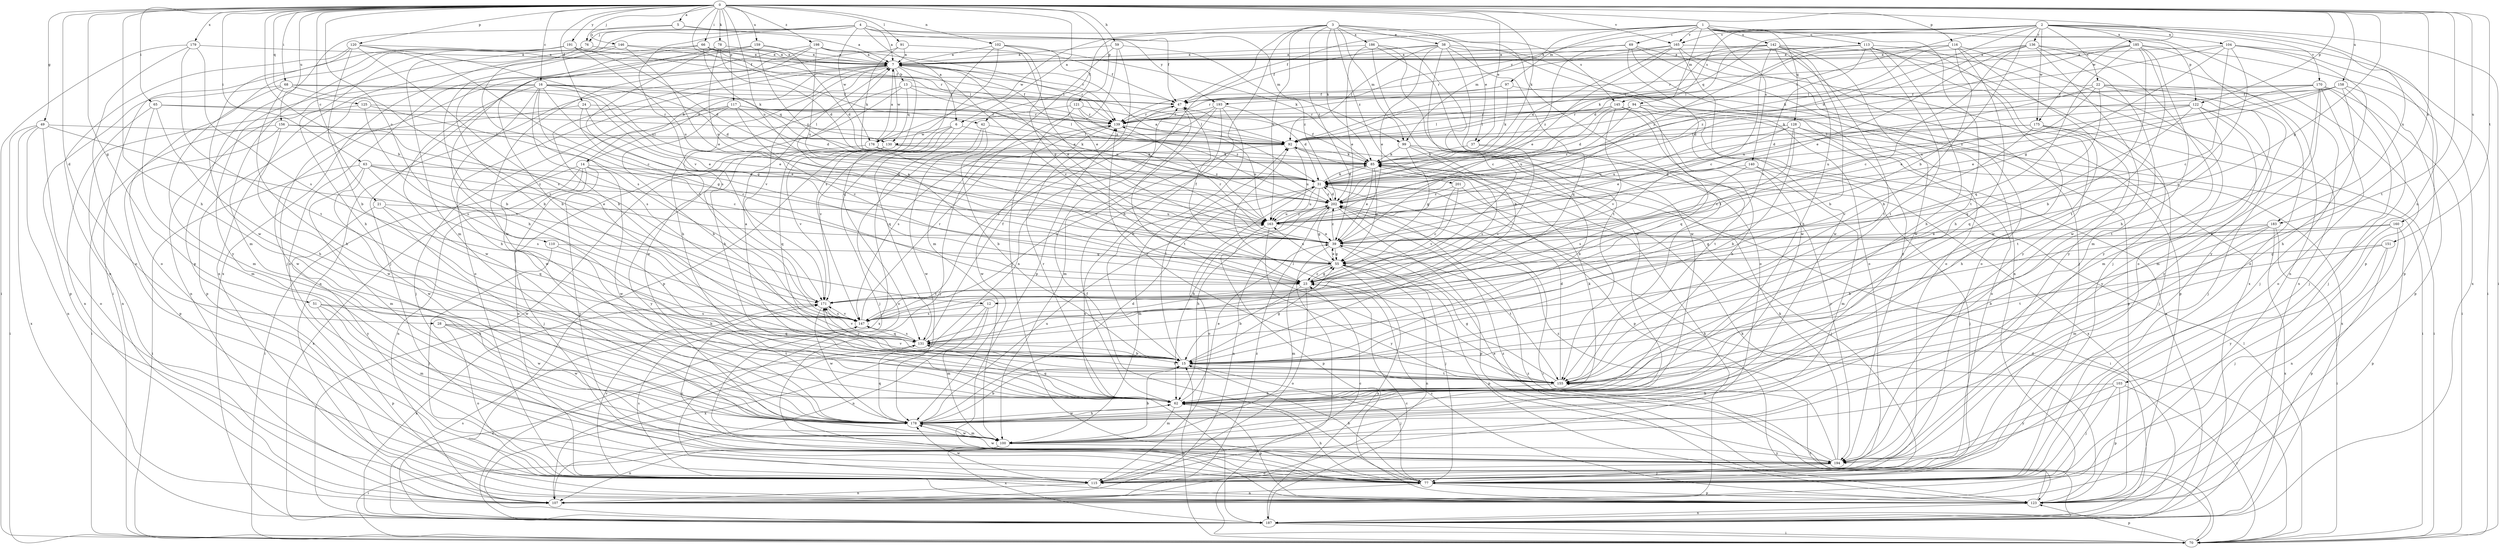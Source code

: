 strict digraph  {
0;
1;
2;
3;
4;
5;
6;
7;
12;
13;
14;
15;
16;
21;
22;
23;
24;
28;
31;
37;
38;
39;
42;
47;
49;
51;
55;
59;
62;
63;
65;
66;
68;
69;
70;
76;
77;
78;
85;
91;
92;
94;
97;
99;
100;
102;
103;
104;
107;
110;
113;
115;
116;
117;
120;
121;
122;
123;
125;
128;
130;
131;
136;
139;
140;
142;
145;
146;
147;
151;
155;
156;
158;
159;
160;
163;
165;
170;
171;
175;
176;
178;
179;
183;
185;
186;
187;
191;
193;
194;
198;
201;
202;
0 -> 5  [label=a];
0 -> 6  [label=a];
0 -> 12  [label=b];
0 -> 16  [label=c];
0 -> 21  [label=c];
0 -> 24  [label=d];
0 -> 28  [label=d];
0 -> 37  [label=e];
0 -> 42  [label=f];
0 -> 49  [label=g];
0 -> 51  [label=g];
0 -> 55  [label=g];
0 -> 59  [label=h];
0 -> 62  [label=h];
0 -> 63  [label=i];
0 -> 65  [label=i];
0 -> 66  [label=i];
0 -> 68  [label=i];
0 -> 76  [label=j];
0 -> 78  [label=k];
0 -> 85  [label=k];
0 -> 91  [label=l];
0 -> 102  [label=n];
0 -> 110  [label=o];
0 -> 116  [label=p];
0 -> 117  [label=p];
0 -> 120  [label=p];
0 -> 121  [label=p];
0 -> 122  [label=p];
0 -> 125  [label=q];
0 -> 151  [label=t];
0 -> 155  [label=t];
0 -> 156  [label=u];
0 -> 158  [label=u];
0 -> 159  [label=u];
0 -> 160  [label=u];
0 -> 163  [label=u];
0 -> 165  [label=v];
0 -> 175  [label=w];
0 -> 179  [label=x];
0 -> 183  [label=x];
0 -> 191  [label=y];
0 -> 198  [label=z];
1 -> 42  [label=f];
1 -> 47  [label=f];
1 -> 69  [label=i];
1 -> 94  [label=m];
1 -> 97  [label=m];
1 -> 99  [label=m];
1 -> 113  [label=o];
1 -> 122  [label=p];
1 -> 123  [label=p];
1 -> 128  [label=q];
1 -> 140  [label=s];
1 -> 142  [label=s];
1 -> 155  [label=t];
1 -> 165  [label=v];
2 -> 12  [label=b];
2 -> 22  [label=c];
2 -> 31  [label=d];
2 -> 70  [label=i];
2 -> 92  [label=l];
2 -> 103  [label=n];
2 -> 104  [label=n];
2 -> 130  [label=q];
2 -> 136  [label=r];
2 -> 145  [label=s];
2 -> 165  [label=v];
2 -> 170  [label=v];
2 -> 175  [label=w];
2 -> 183  [label=x];
2 -> 185  [label=x];
2 -> 193  [label=y];
3 -> 37  [label=e];
3 -> 38  [label=e];
3 -> 62  [label=h];
3 -> 85  [label=k];
3 -> 99  [label=m];
3 -> 107  [label=n];
3 -> 155  [label=t];
3 -> 163  [label=u];
3 -> 176  [label=w];
3 -> 186  [label=x];
3 -> 201  [label=z];
3 -> 202  [label=z];
4 -> 6  [label=a];
4 -> 7  [label=a];
4 -> 47  [label=f];
4 -> 76  [label=j];
4 -> 99  [label=m];
4 -> 100  [label=m];
4 -> 145  [label=s];
4 -> 171  [label=v];
4 -> 176  [label=w];
4 -> 187  [label=x];
5 -> 7  [label=a];
5 -> 123  [label=p];
5 -> 146  [label=s];
5 -> 193  [label=y];
6 -> 77  [label=j];
6 -> 85  [label=k];
6 -> 171  [label=v];
6 -> 176  [label=w];
6 -> 187  [label=x];
7 -> 13  [label=b];
7 -> 14  [label=b];
7 -> 23  [label=c];
7 -> 39  [label=e];
7 -> 62  [label=h];
7 -> 107  [label=n];
7 -> 115  [label=o];
7 -> 123  [label=p];
7 -> 139  [label=r];
7 -> 171  [label=v];
7 -> 176  [label=w];
7 -> 202  [label=z];
12 -> 100  [label=m];
12 -> 107  [label=n];
12 -> 147  [label=s];
12 -> 187  [label=x];
13 -> 47  [label=f];
13 -> 62  [label=h];
13 -> 130  [label=q];
13 -> 163  [label=u];
13 -> 178  [label=w];
14 -> 7  [label=a];
14 -> 31  [label=d];
14 -> 70  [label=i];
14 -> 77  [label=j];
14 -> 107  [label=n];
14 -> 178  [label=w];
14 -> 187  [label=x];
14 -> 194  [label=y];
15 -> 55  [label=g];
15 -> 77  [label=j];
15 -> 92  [label=l];
15 -> 155  [label=t];
15 -> 171  [label=v];
16 -> 31  [label=d];
16 -> 39  [label=e];
16 -> 47  [label=f];
16 -> 55  [label=g];
16 -> 62  [label=h];
16 -> 107  [label=n];
16 -> 123  [label=p];
16 -> 130  [label=q];
16 -> 147  [label=s];
16 -> 171  [label=v];
16 -> 178  [label=w];
21 -> 131  [label=q];
21 -> 163  [label=u];
21 -> 178  [label=w];
21 -> 194  [label=y];
22 -> 39  [label=e];
22 -> 47  [label=f];
22 -> 77  [label=j];
22 -> 100  [label=m];
22 -> 131  [label=q];
22 -> 163  [label=u];
22 -> 194  [label=y];
23 -> 7  [label=a];
23 -> 15  [label=b];
23 -> 55  [label=g];
23 -> 115  [label=o];
23 -> 171  [label=v];
24 -> 23  [label=c];
24 -> 39  [label=e];
24 -> 139  [label=r];
24 -> 178  [label=w];
28 -> 115  [label=o];
28 -> 131  [label=q];
28 -> 155  [label=t];
28 -> 178  [label=w];
31 -> 7  [label=a];
31 -> 62  [label=h];
31 -> 70  [label=i];
31 -> 85  [label=k];
31 -> 100  [label=m];
31 -> 115  [label=o];
31 -> 163  [label=u];
31 -> 202  [label=z];
37 -> 85  [label=k];
37 -> 147  [label=s];
37 -> 194  [label=y];
38 -> 7  [label=a];
38 -> 23  [label=c];
38 -> 39  [label=e];
38 -> 47  [label=f];
38 -> 92  [label=l];
38 -> 115  [label=o];
38 -> 131  [label=q];
38 -> 178  [label=w];
38 -> 194  [label=y];
39 -> 55  [label=g];
39 -> 70  [label=i];
39 -> 77  [label=j];
39 -> 139  [label=r];
39 -> 155  [label=t];
39 -> 202  [label=z];
42 -> 15  [label=b];
42 -> 92  [label=l];
42 -> 115  [label=o];
42 -> 178  [label=w];
47 -> 139  [label=r];
47 -> 155  [label=t];
49 -> 70  [label=i];
49 -> 92  [label=l];
49 -> 107  [label=n];
49 -> 115  [label=o];
49 -> 171  [label=v];
49 -> 187  [label=x];
51 -> 100  [label=m];
51 -> 123  [label=p];
51 -> 147  [label=s];
51 -> 178  [label=w];
55 -> 23  [label=c];
55 -> 39  [label=e];
55 -> 47  [label=f];
55 -> 100  [label=m];
55 -> 107  [label=n];
55 -> 123  [label=p];
55 -> 163  [label=u];
55 -> 187  [label=x];
59 -> 7  [label=a];
59 -> 77  [label=j];
59 -> 100  [label=m];
59 -> 123  [label=p];
59 -> 202  [label=z];
62 -> 39  [label=e];
62 -> 85  [label=k];
62 -> 100  [label=m];
62 -> 123  [label=p];
62 -> 131  [label=q];
62 -> 139  [label=r];
62 -> 178  [label=w];
63 -> 31  [label=d];
63 -> 39  [label=e];
63 -> 70  [label=i];
63 -> 100  [label=m];
63 -> 147  [label=s];
63 -> 178  [label=w];
63 -> 202  [label=z];
65 -> 62  [label=h];
65 -> 92  [label=l];
65 -> 100  [label=m];
65 -> 107  [label=n];
65 -> 139  [label=r];
66 -> 7  [label=a];
66 -> 15  [label=b];
66 -> 85  [label=k];
66 -> 92  [label=l];
66 -> 107  [label=n];
66 -> 139  [label=r];
68 -> 39  [label=e];
68 -> 47  [label=f];
68 -> 62  [label=h];
68 -> 100  [label=m];
68 -> 123  [label=p];
68 -> 171  [label=v];
69 -> 7  [label=a];
69 -> 107  [label=n];
69 -> 115  [label=o];
69 -> 178  [label=w];
69 -> 187  [label=x];
69 -> 202  [label=z];
70 -> 15  [label=b];
70 -> 92  [label=l];
70 -> 123  [label=p];
70 -> 202  [label=z];
76 -> 7  [label=a];
76 -> 100  [label=m];
76 -> 147  [label=s];
77 -> 15  [label=b];
77 -> 47  [label=f];
77 -> 62  [label=h];
77 -> 107  [label=n];
77 -> 123  [label=p];
77 -> 171  [label=v];
78 -> 7  [label=a];
78 -> 15  [label=b];
78 -> 31  [label=d];
78 -> 147  [label=s];
78 -> 163  [label=u];
85 -> 31  [label=d];
85 -> 39  [label=e];
85 -> 47  [label=f];
85 -> 55  [label=g];
91 -> 7  [label=a];
91 -> 39  [label=e];
91 -> 85  [label=k];
91 -> 178  [label=w];
92 -> 85  [label=k];
92 -> 123  [label=p];
92 -> 147  [label=s];
92 -> 163  [label=u];
94 -> 31  [label=d];
94 -> 92  [label=l];
94 -> 115  [label=o];
94 -> 123  [label=p];
94 -> 131  [label=q];
94 -> 139  [label=r];
94 -> 202  [label=z];
97 -> 47  [label=f];
97 -> 85  [label=k];
97 -> 123  [label=p];
97 -> 139  [label=r];
99 -> 15  [label=b];
99 -> 55  [label=g];
99 -> 85  [label=k];
99 -> 147  [label=s];
99 -> 187  [label=x];
100 -> 15  [label=b];
100 -> 70  [label=i];
100 -> 107  [label=n];
100 -> 178  [label=w];
100 -> 187  [label=x];
100 -> 194  [label=y];
102 -> 7  [label=a];
102 -> 39  [label=e];
102 -> 55  [label=g];
102 -> 85  [label=k];
102 -> 131  [label=q];
102 -> 147  [label=s];
103 -> 62  [label=h];
103 -> 70  [label=i];
103 -> 77  [label=j];
103 -> 123  [label=p];
103 -> 194  [label=y];
104 -> 7  [label=a];
104 -> 23  [label=c];
104 -> 55  [label=g];
104 -> 70  [label=i];
104 -> 92  [label=l];
104 -> 123  [label=p];
104 -> 147  [label=s];
104 -> 194  [label=y];
107 -> 85  [label=k];
107 -> 202  [label=z];
110 -> 55  [label=g];
110 -> 62  [label=h];
110 -> 77  [label=j];
113 -> 7  [label=a];
113 -> 62  [label=h];
113 -> 92  [label=l];
113 -> 155  [label=t];
113 -> 171  [label=v];
113 -> 178  [label=w];
113 -> 187  [label=x];
113 -> 194  [label=y];
113 -> 202  [label=z];
115 -> 23  [label=c];
115 -> 107  [label=n];
115 -> 147  [label=s];
115 -> 171  [label=v];
115 -> 178  [label=w];
116 -> 7  [label=a];
116 -> 15  [label=b];
116 -> 62  [label=h];
116 -> 85  [label=k];
116 -> 92  [label=l];
116 -> 115  [label=o];
116 -> 194  [label=y];
117 -> 15  [label=b];
117 -> 23  [label=c];
117 -> 31  [label=d];
117 -> 77  [label=j];
117 -> 92  [label=l];
117 -> 139  [label=r];
117 -> 178  [label=w];
120 -> 7  [label=a];
120 -> 15  [label=b];
120 -> 23  [label=c];
120 -> 107  [label=n];
120 -> 147  [label=s];
120 -> 163  [label=u];
120 -> 178  [label=w];
121 -> 77  [label=j];
121 -> 92  [label=l];
121 -> 131  [label=q];
121 -> 139  [label=r];
121 -> 202  [label=z];
122 -> 31  [label=d];
122 -> 77  [label=j];
122 -> 131  [label=q];
122 -> 139  [label=r];
122 -> 155  [label=t];
122 -> 163  [label=u];
122 -> 194  [label=y];
123 -> 23  [label=c];
123 -> 85  [label=k];
123 -> 187  [label=x];
123 -> 202  [label=z];
125 -> 55  [label=g];
125 -> 107  [label=n];
125 -> 139  [label=r];
125 -> 147  [label=s];
128 -> 15  [label=b];
128 -> 23  [label=c];
128 -> 39  [label=e];
128 -> 70  [label=i];
128 -> 92  [label=l];
128 -> 163  [label=u];
128 -> 187  [label=x];
130 -> 85  [label=k];
130 -> 131  [label=q];
130 -> 171  [label=v];
130 -> 187  [label=x];
130 -> 194  [label=y];
130 -> 202  [label=z];
131 -> 15  [label=b];
131 -> 47  [label=f];
131 -> 147  [label=s];
131 -> 155  [label=t];
131 -> 171  [label=v];
131 -> 187  [label=x];
136 -> 7  [label=a];
136 -> 23  [label=c];
136 -> 39  [label=e];
136 -> 100  [label=m];
136 -> 107  [label=n];
136 -> 163  [label=u];
136 -> 178  [label=w];
136 -> 194  [label=y];
139 -> 92  [label=l];
139 -> 147  [label=s];
139 -> 163  [label=u];
139 -> 178  [label=w];
140 -> 31  [label=d];
140 -> 77  [label=j];
140 -> 100  [label=m];
140 -> 147  [label=s];
142 -> 7  [label=a];
142 -> 15  [label=b];
142 -> 23  [label=c];
142 -> 31  [label=d];
142 -> 62  [label=h];
142 -> 77  [label=j];
142 -> 85  [label=k];
142 -> 155  [label=t];
142 -> 178  [label=w];
145 -> 62  [label=h];
145 -> 92  [label=l];
145 -> 139  [label=r];
145 -> 155  [label=t];
145 -> 163  [label=u];
145 -> 171  [label=v];
145 -> 187  [label=x];
146 -> 7  [label=a];
146 -> 15  [label=b];
146 -> 39  [label=e];
146 -> 92  [label=l];
146 -> 194  [label=y];
147 -> 131  [label=q];
147 -> 139  [label=r];
147 -> 171  [label=v];
151 -> 15  [label=b];
151 -> 55  [label=g];
151 -> 77  [label=j];
151 -> 123  [label=p];
155 -> 7  [label=a];
155 -> 31  [label=d];
155 -> 55  [label=g];
155 -> 62  [label=h];
155 -> 92  [label=l];
155 -> 139  [label=r];
155 -> 171  [label=v];
156 -> 23  [label=c];
156 -> 70  [label=i];
156 -> 92  [label=l];
156 -> 123  [label=p];
156 -> 178  [label=w];
158 -> 39  [label=e];
158 -> 47  [label=f];
158 -> 62  [label=h];
158 -> 77  [label=j];
158 -> 85  [label=k];
158 -> 123  [label=p];
158 -> 202  [label=z];
159 -> 7  [label=a];
159 -> 31  [label=d];
159 -> 77  [label=j];
159 -> 115  [label=o];
159 -> 202  [label=z];
160 -> 39  [label=e];
160 -> 55  [label=g];
160 -> 107  [label=n];
160 -> 123  [label=p];
160 -> 194  [label=y];
163 -> 39  [label=e];
163 -> 123  [label=p];
163 -> 194  [label=y];
163 -> 202  [label=z];
165 -> 7  [label=a];
165 -> 31  [label=d];
165 -> 39  [label=e];
165 -> 77  [label=j];
165 -> 115  [label=o];
165 -> 139  [label=r];
165 -> 178  [label=w];
170 -> 31  [label=d];
170 -> 47  [label=f];
170 -> 70  [label=i];
170 -> 77  [label=j];
170 -> 100  [label=m];
170 -> 115  [label=o];
170 -> 155  [label=t];
170 -> 163  [label=u];
171 -> 147  [label=s];
171 -> 178  [label=w];
171 -> 187  [label=x];
175 -> 62  [label=h];
175 -> 70  [label=i];
175 -> 77  [label=j];
175 -> 92  [label=l];
175 -> 163  [label=u];
175 -> 171  [label=v];
176 -> 7  [label=a];
176 -> 23  [label=c];
176 -> 85  [label=k];
176 -> 115  [label=o];
178 -> 15  [label=b];
178 -> 31  [label=d];
178 -> 62  [label=h];
178 -> 100  [label=m];
178 -> 131  [label=q];
178 -> 163  [label=u];
179 -> 7  [label=a];
179 -> 70  [label=i];
179 -> 115  [label=o];
179 -> 147  [label=s];
179 -> 155  [label=t];
183 -> 15  [label=b];
183 -> 39  [label=e];
183 -> 70  [label=i];
183 -> 100  [label=m];
183 -> 155  [label=t];
183 -> 187  [label=x];
185 -> 7  [label=a];
185 -> 15  [label=b];
185 -> 62  [label=h];
185 -> 115  [label=o];
185 -> 131  [label=q];
185 -> 139  [label=r];
185 -> 155  [label=t];
185 -> 187  [label=x];
185 -> 202  [label=z];
186 -> 7  [label=a];
186 -> 15  [label=b];
186 -> 39  [label=e];
186 -> 115  [label=o];
186 -> 155  [label=t];
186 -> 178  [label=w];
187 -> 23  [label=c];
187 -> 31  [label=d];
187 -> 70  [label=i];
187 -> 147  [label=s];
187 -> 155  [label=t];
191 -> 7  [label=a];
191 -> 31  [label=d];
191 -> 47  [label=f];
191 -> 62  [label=h];
191 -> 70  [label=i];
191 -> 115  [label=o];
191 -> 163  [label=u];
193 -> 15  [label=b];
193 -> 31  [label=d];
193 -> 100  [label=m];
193 -> 139  [label=r];
193 -> 147  [label=s];
193 -> 187  [label=x];
194 -> 39  [label=e];
194 -> 77  [label=j];
194 -> 85  [label=k];
194 -> 115  [label=o];
194 -> 178  [label=w];
194 -> 202  [label=z];
198 -> 7  [label=a];
198 -> 15  [label=b];
198 -> 47  [label=f];
198 -> 62  [label=h];
198 -> 77  [label=j];
198 -> 139  [label=r];
198 -> 163  [label=u];
201 -> 23  [label=c];
201 -> 77  [label=j];
201 -> 171  [label=v];
201 -> 202  [label=z];
202 -> 31  [label=d];
202 -> 55  [label=g];
202 -> 62  [label=h];
202 -> 70  [label=i];
202 -> 107  [label=n];
202 -> 123  [label=p];
202 -> 163  [label=u];
}
